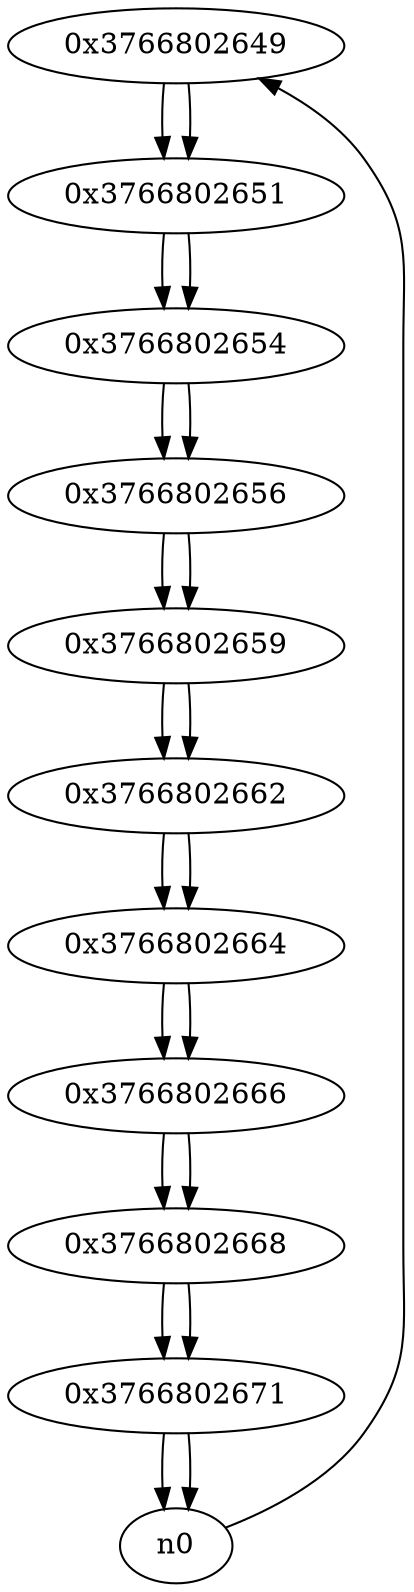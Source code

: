 digraph G{
/* nodes */
  n1 [label="0x3766802649"]
  n2 [label="0x3766802651"]
  n3 [label="0x3766802654"]
  n4 [label="0x3766802656"]
  n5 [label="0x3766802659"]
  n6 [label="0x3766802662"]
  n7 [label="0x3766802664"]
  n8 [label="0x3766802666"]
  n9 [label="0x3766802668"]
  n10 [label="0x3766802671"]
/* edges */
n1 -> n2;
n0 -> n1;
n2 -> n3;
n1 -> n2;
n3 -> n4;
n2 -> n3;
n4 -> n5;
n3 -> n4;
n5 -> n6;
n4 -> n5;
n6 -> n7;
n5 -> n6;
n7 -> n8;
n6 -> n7;
n8 -> n9;
n7 -> n8;
n9 -> n10;
n8 -> n9;
n10 -> n0;
n10 -> n0;
n9 -> n10;
}
